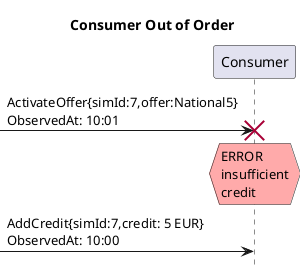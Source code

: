 @startuml
title Consumer Out of Order
hide footbox

->Consumer!!: ActivateOffer{simId:7,offer:National5}\nObservedAt: 10:01
hnote over Consumer #FFAAAA: ERROR\ninsufficient\ncredit

->Consumer: AddCredit{simId:7,credit: 5 EUR}\nObservedAt: 10:00
@enduml
